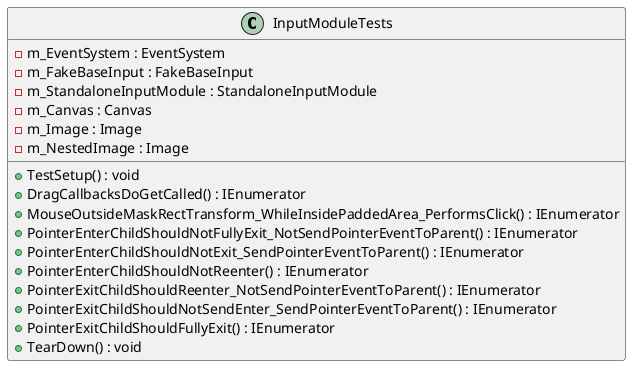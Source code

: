 @startuml
class InputModuleTests {
    - m_EventSystem : EventSystem
    - m_FakeBaseInput : FakeBaseInput
    - m_StandaloneInputModule : StandaloneInputModule
    - m_Canvas : Canvas
    - m_Image : Image
    - m_NestedImage : Image
    + TestSetup() : void
    + DragCallbacksDoGetCalled() : IEnumerator
    + MouseOutsideMaskRectTransform_WhileInsidePaddedArea_PerformsClick() : IEnumerator
    + PointerEnterChildShouldNotFullyExit_NotSendPointerEventToParent() : IEnumerator
    + PointerEnterChildShouldNotExit_SendPointerEventToParent() : IEnumerator
    + PointerEnterChildShouldNotReenter() : IEnumerator
    + PointerExitChildShouldReenter_NotSendPointerEventToParent() : IEnumerator
    + PointerExitChildShouldNotSendEnter_SendPointerEventToParent() : IEnumerator
    + PointerExitChildShouldFullyExit() : IEnumerator
    + TearDown() : void
}
@enduml
